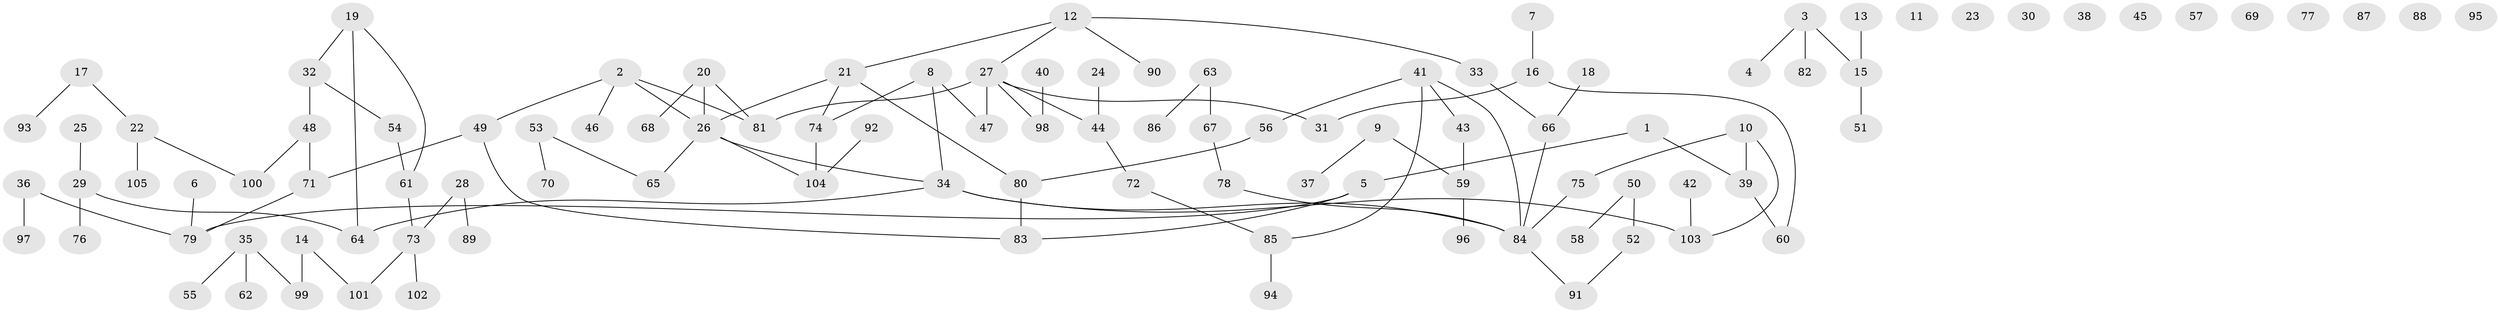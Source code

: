 // Generated by graph-tools (version 1.1) at 2025/00/03/09/25 03:00:44]
// undirected, 105 vertices, 107 edges
graph export_dot {
graph [start="1"]
  node [color=gray90,style=filled];
  1;
  2;
  3;
  4;
  5;
  6;
  7;
  8;
  9;
  10;
  11;
  12;
  13;
  14;
  15;
  16;
  17;
  18;
  19;
  20;
  21;
  22;
  23;
  24;
  25;
  26;
  27;
  28;
  29;
  30;
  31;
  32;
  33;
  34;
  35;
  36;
  37;
  38;
  39;
  40;
  41;
  42;
  43;
  44;
  45;
  46;
  47;
  48;
  49;
  50;
  51;
  52;
  53;
  54;
  55;
  56;
  57;
  58;
  59;
  60;
  61;
  62;
  63;
  64;
  65;
  66;
  67;
  68;
  69;
  70;
  71;
  72;
  73;
  74;
  75;
  76;
  77;
  78;
  79;
  80;
  81;
  82;
  83;
  84;
  85;
  86;
  87;
  88;
  89;
  90;
  91;
  92;
  93;
  94;
  95;
  96;
  97;
  98;
  99;
  100;
  101;
  102;
  103;
  104;
  105;
  1 -- 5;
  1 -- 39;
  2 -- 26;
  2 -- 46;
  2 -- 49;
  2 -- 81;
  3 -- 4;
  3 -- 15;
  3 -- 82;
  5 -- 79;
  5 -- 83;
  6 -- 79;
  7 -- 16;
  8 -- 34;
  8 -- 47;
  8 -- 74;
  9 -- 37;
  9 -- 59;
  10 -- 39;
  10 -- 75;
  10 -- 103;
  12 -- 21;
  12 -- 27;
  12 -- 33;
  12 -- 90;
  13 -- 15;
  14 -- 99;
  14 -- 101;
  15 -- 51;
  16 -- 31;
  16 -- 60;
  17 -- 22;
  17 -- 93;
  18 -- 66;
  19 -- 32;
  19 -- 61;
  19 -- 64;
  20 -- 26;
  20 -- 68;
  20 -- 81;
  21 -- 26;
  21 -- 74;
  21 -- 80;
  22 -- 100;
  22 -- 105;
  24 -- 44;
  25 -- 29;
  26 -- 34;
  26 -- 65;
  26 -- 104;
  27 -- 31;
  27 -- 44;
  27 -- 47;
  27 -- 81;
  27 -- 98;
  28 -- 73;
  28 -- 89;
  29 -- 64;
  29 -- 76;
  32 -- 48;
  32 -- 54;
  33 -- 66;
  34 -- 64;
  34 -- 84;
  34 -- 103;
  35 -- 55;
  35 -- 62;
  35 -- 99;
  36 -- 79;
  36 -- 97;
  39 -- 60;
  40 -- 98;
  41 -- 43;
  41 -- 56;
  41 -- 84;
  41 -- 85;
  42 -- 103;
  43 -- 59;
  44 -- 72;
  48 -- 71;
  48 -- 100;
  49 -- 71;
  49 -- 83;
  50 -- 52;
  50 -- 58;
  52 -- 91;
  53 -- 65;
  53 -- 70;
  54 -- 61;
  56 -- 80;
  59 -- 96;
  61 -- 73;
  63 -- 67;
  63 -- 86;
  66 -- 84;
  67 -- 78;
  71 -- 79;
  72 -- 85;
  73 -- 101;
  73 -- 102;
  74 -- 104;
  75 -- 84;
  78 -- 84;
  80 -- 83;
  84 -- 91;
  85 -- 94;
  92 -- 104;
}
